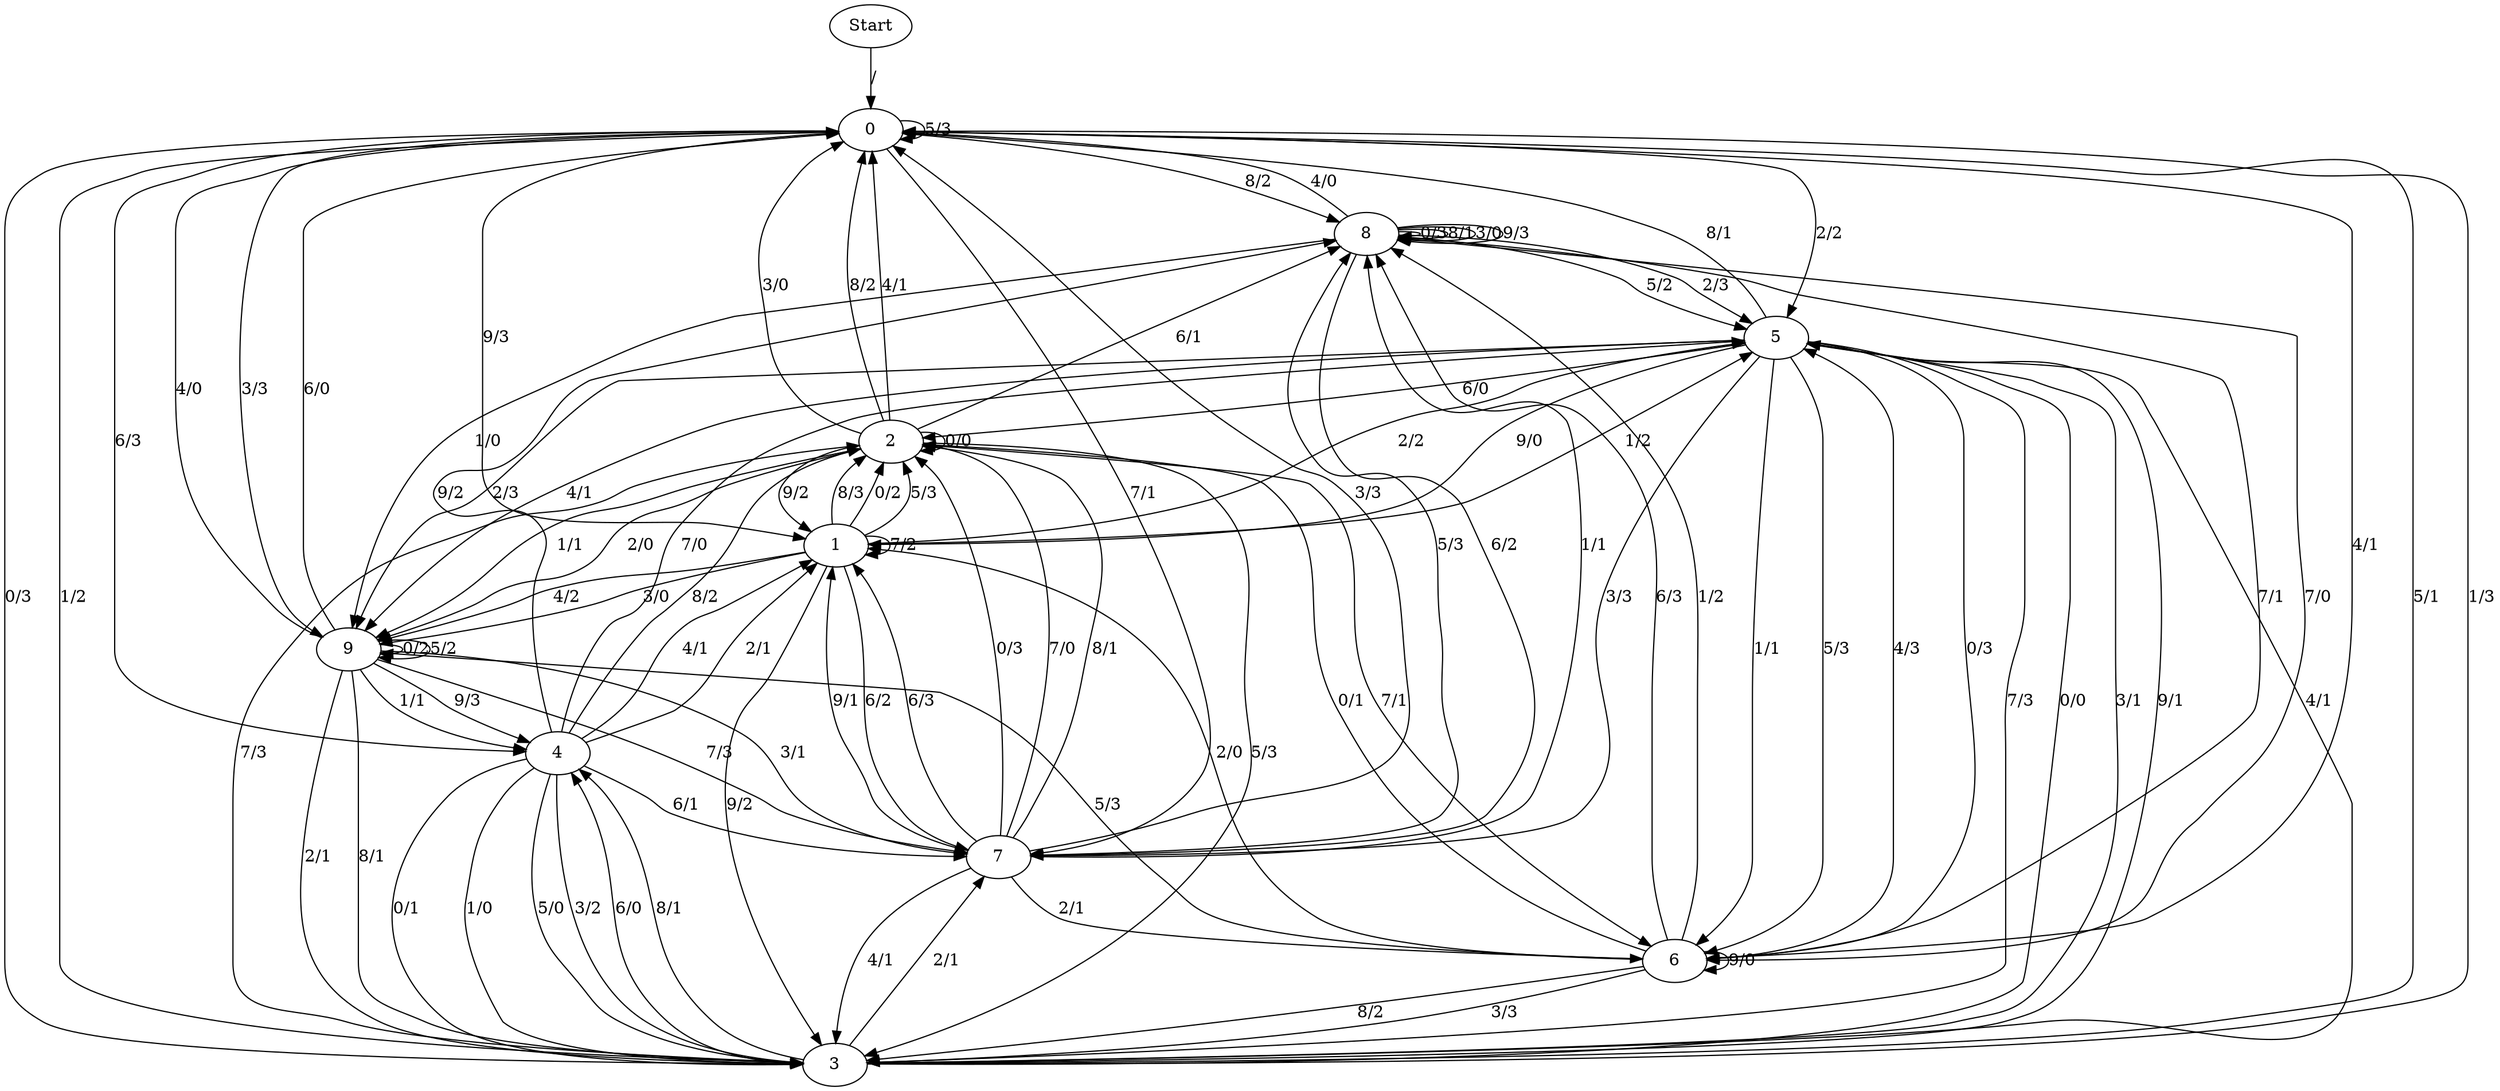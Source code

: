digraph {
	Start -> 0 [label="/"]
	0 -> 8 [label="8/2"]
	0 -> 0 [label="5/3"]
	0 -> 9 [label="3/3"]
	0 -> 6 [label="4/1"]
	0 -> 3 [label="0/3"]
	0 -> 7 [label="7/1"]
	0 -> 1 [label="9/3"]
	0 -> 5 [label="2/2"]
	0 -> 3 [label="1/2"]
	0 -> 4 [label="6/3"]
	2 -> 9 [label="1/1"]
	2 -> 0 [label="3/0"]
	2 -> 6 [label="7/1"]
	2 -> 1 [label="9/2"]
	2 -> 2 [label="0/0"]
	2 -> 9 [label="2/0"]
	2 -> 0 [label="4/1"]
	2 -> 0 [label="8/2"]
	2 -> 3 [label="5/3"]
	2 -> 8 [label="6/1"]
	1 -> 9 [label="3/0"]
	1 -> 9 [label="4/2"]
	1 -> 3 [label="9/2"]
	1 -> 2 [label="8/3"]
	1 -> 2 [label="0/2"]
	1 -> 5 [label="1/2"]
	1 -> 2 [label="5/3"]
	1 -> 1 [label="7/2"]
	1 -> 7 [label="6/2"]
	1 -> 5 [label="2/2"]
	9 -> 3 [label="8/1"]
	9 -> 7 [label="7/3"]
	9 -> 9 [label="0/2"]
	9 -> 9 [label="5/2"]
	9 -> 7 [label="3/1"]
	9 -> 4 [label="1/1"]
	9 -> 0 [label="6/0"]
	9 -> 4 [label="9/3"]
	9 -> 3 [label="2/1"]
	9 -> 0 [label="4/0"]
	8 -> 0 [label="4/0"]
	8 -> 5 [label="5/2"]
	8 -> 8 [label="0/3"]
	8 -> 7 [label="6/2"]
	8 -> 6 [label="7/0"]
	8 -> 5 [label="2/3"]
	8 -> 8 [label="8/1"]
	8 -> 8 [label="3/0"]
	8 -> 9 [label="1/0"]
	8 -> 8 [label="9/3"]
	5 -> 0 [label="8/1"]
	5 -> 3 [label="7/3"]
	5 -> 9 [label="2/3"]
	5 -> 1 [label="9/0"]
	5 -> 6 [label="0/3"]
	5 -> 6 [label="1/1"]
	5 -> 6 [label="5/3"]
	5 -> 7 [label="3/3"]
	5 -> 9 [label="4/1"]
	5 -> 2 [label="6/0"]
	3 -> 5 [label="0/0"]
	3 -> 0 [label="5/1"]
	3 -> 4 [label="6/0"]
	3 -> 2 [label="7/3"]
	3 -> 0 [label="1/3"]
	3 -> 7 [label="2/1"]
	3 -> 5 [label="3/1"]
	3 -> 5 [label="9/1"]
	3 -> 4 [label="8/1"]
	3 -> 5 [label="4/1"]
	4 -> 8 [label="9/2"]
	4 -> 3 [label="3/2"]
	4 -> 7 [label="6/1"]
	4 -> 5 [label="7/0"]
	4 -> 1 [label="2/1"]
	4 -> 1 [label="4/1"]
	4 -> 3 [label="0/1"]
	4 -> 3 [label="1/0"]
	4 -> 2 [label="8/2"]
	4 -> 3 [label="5/0"]
	7 -> 2 [label="8/1"]
	7 -> 2 [label="7/0"]
	7 -> 1 [label="6/3"]
	7 -> 6 [label="2/1"]
	7 -> 0 [label="3/3"]
	7 -> 1 [label="9/1"]
	7 -> 8 [label="1/1"]
	7 -> 3 [label="4/1"]
	7 -> 8 [label="5/3"]
	7 -> 2 [label="0/3"]
	6 -> 9 [label="5/3"]
	6 -> 5 [label="4/3"]
	6 -> 3 [label="8/2"]
	6 -> 2 [label="0/1"]
	6 -> 1 [label="2/0"]
	6 -> 6 [label="9/0"]
	6 -> 8 [label="6/3"]
	6 -> 3 [label="3/3"]
	6 -> 8 [label="1/2"]
	6 -> 8 [label="7/1"]
}